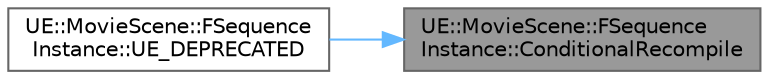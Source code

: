 digraph "UE::MovieScene::FSequenceInstance::ConditionalRecompile"
{
 // INTERACTIVE_SVG=YES
 // LATEX_PDF_SIZE
  bgcolor="transparent";
  edge [fontname=Helvetica,fontsize=10,labelfontname=Helvetica,labelfontsize=10];
  node [fontname=Helvetica,fontsize=10,shape=box,height=0.2,width=0.4];
  rankdir="RL";
  Node1 [id="Node000001",label="UE::MovieScene::FSequence\lInstance::ConditionalRecompile",height=0.2,width=0.4,color="gray40", fillcolor="grey60", style="filled", fontcolor="black",tooltip="Conditionally recompile this sequence if it needs to be."];
  Node1 -> Node2 [id="edge1_Node000001_Node000002",dir="back",color="steelblue1",style="solid",tooltip=" "];
  Node2 [id="Node000002",label="UE::MovieScene::FSequence\lInstance::UE_DEPRECATED",height=0.2,width=0.4,color="grey40", fillcolor="white", style="filled",URL="$df/d22/structUE_1_1MovieScene_1_1FSequenceInstance.html#a3ea729a6bba2a43e36625e6d965f9ca4",tooltip=" "];
}

